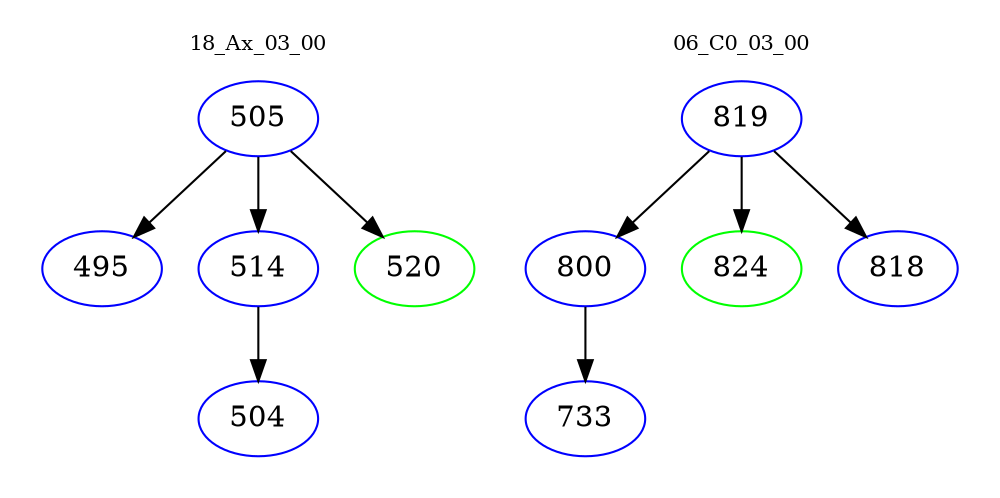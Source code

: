 digraph{
subgraph cluster_0 {
color = white
label = "18_Ax_03_00";
fontsize=10;
T0_505 [label="505", color="blue"]
T0_505 -> T0_495 [color="black"]
T0_495 [label="495", color="blue"]
T0_505 -> T0_514 [color="black"]
T0_514 [label="514", color="blue"]
T0_514 -> T0_504 [color="black"]
T0_504 [label="504", color="blue"]
T0_505 -> T0_520 [color="black"]
T0_520 [label="520", color="green"]
}
subgraph cluster_1 {
color = white
label = "06_C0_03_00";
fontsize=10;
T1_819 [label="819", color="blue"]
T1_819 -> T1_800 [color="black"]
T1_800 [label="800", color="blue"]
T1_800 -> T1_733 [color="black"]
T1_733 [label="733", color="blue"]
T1_819 -> T1_824 [color="black"]
T1_824 [label="824", color="green"]
T1_819 -> T1_818 [color="black"]
T1_818 [label="818", color="blue"]
}
}
